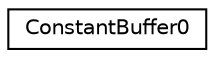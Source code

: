 digraph "クラス階層図"
{
 // LATEX_PDF_SIZE
  edge [fontname="Helvetica",fontsize="10",labelfontname="Helvetica",labelfontsize="10"];
  node [fontname="Helvetica",fontsize="10",shape=record];
  rankdir="LR";
  Node0 [label="ConstantBuffer0",height=0.2,width=0.4,color="black", fillcolor="white", style="filled",URL="$struct_constant_buffer0.html",tooltip=" "];
}
